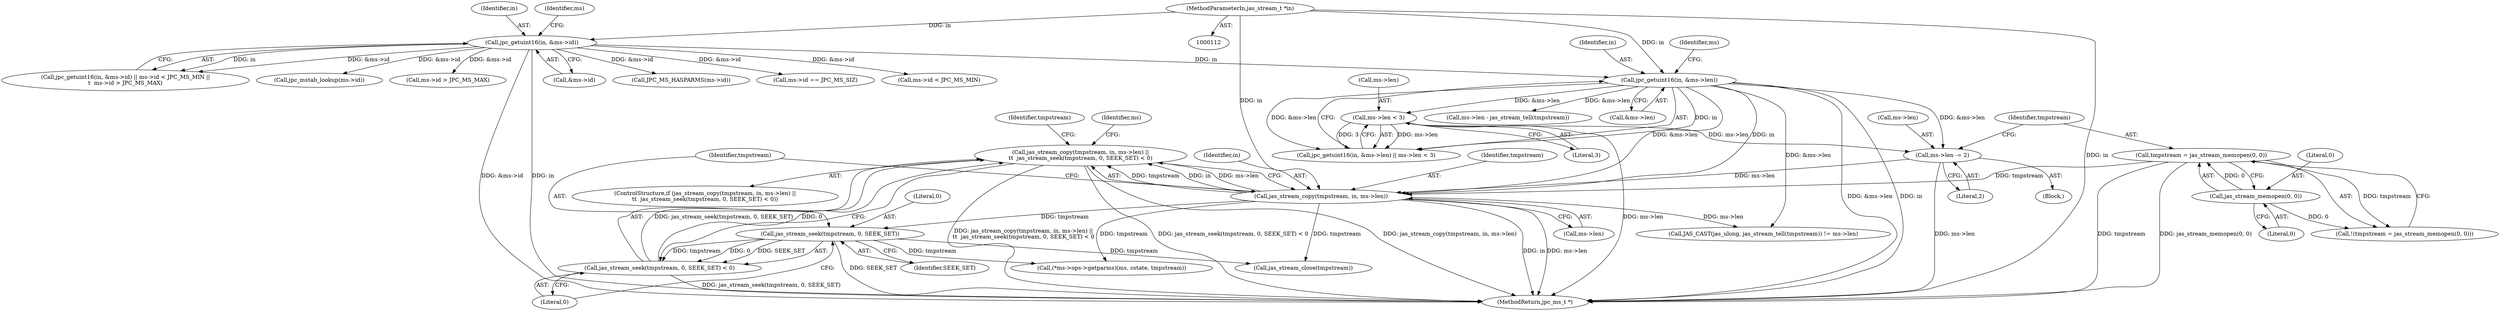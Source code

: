digraph "0_jasper_d42b2388f7f8e0332c846675133acea151fc557a_34@API" {
"1000208" [label="(Call,jas_stream_copy(tmpstream, in, ms->len) ||\n\t\t  jas_stream_seek(tmpstream, 0, SEEK_SET) < 0)"];
"1000209" [label="(Call,jas_stream_copy(tmpstream, in, ms->len))"];
"1000197" [label="(Call,tmpstream = jas_stream_memopen(0, 0))"];
"1000199" [label="(Call,jas_stream_memopen(0, 0))"];
"1000174" [label="(Call,jpc_getuint16(in, &ms->len))"];
"1000130" [label="(Call,jpc_getuint16(in, &ms->id))"];
"1000113" [label="(MethodParameterIn,jas_stream_t *in)"];
"1000190" [label="(Call,ms->len -= 2)"];
"1000180" [label="(Call,ms->len < 3)"];
"1000215" [label="(Call,jas_stream_seek(tmpstream, 0, SEEK_SET) < 0)"];
"1000216" [label="(Call,jas_stream_seek(tmpstream, 0, SEEK_SET))"];
"1000199" [label="(Call,jas_stream_memopen(0, 0))"];
"1000219" [label="(Identifier,SEEK_SET)"];
"1000142" [label="(Call,ms->id > JPC_MS_MAX)"];
"1000218" [label="(Literal,0)"];
"1000217" [label="(Identifier,tmpstream)"];
"1000175" [label="(Identifier,in)"];
"1000130" [label="(Call,jpc_getuint16(in, &ms->id))"];
"1000211" [label="(Identifier,in)"];
"1000129" [label="(Call,jpc_getuint16(in, &ms->id) || ms->id < JPC_MS_MIN ||\n\t  ms->id > JPC_MS_MAX)"];
"1000113" [label="(MethodParameterIn,jas_stream_t *in)"];
"1000200" [label="(Literal,0)"];
"1000139" [label="(Identifier,ms)"];
"1000254" [label="(Call,JAS_CAST(jas_ulong, jas_stream_tell(tmpstream)) != ms->len)"];
"1000207" [label="(ControlStructure,if (jas_stream_copy(tmpstream, in, ms->len) ||\n\t\t  jas_stream_seek(tmpstream, 0, SEEK_SET) < 0))"];
"1000265" [label="(Call,ms->len - jas_stream_tell(tmpstream))"];
"1000216" [label="(Call,jas_stream_seek(tmpstream, 0, SEEK_SET))"];
"1000208" [label="(Call,jas_stream_copy(tmpstream, in, ms->len) ||\n\t\t  jas_stream_seek(tmpstream, 0, SEEK_SET) < 0)"];
"1000212" [label="(Call,ms->len)"];
"1000132" [label="(Call,&ms->id)"];
"1000230" [label="(Identifier,ms)"];
"1000201" [label="(Literal,0)"];
"1000167" [label="(Call,JPC_MS_HASPARMS(ms->id))"];
"1000180" [label="(Call,ms->len < 3)"];
"1000210" [label="(Identifier,tmpstream)"];
"1000171" [label="(Block,)"];
"1000173" [label="(Call,jpc_getuint16(in, &ms->len) || ms->len < 3)"];
"1000289" [label="(Call,ms->id == JPC_MS_SIZ)"];
"1000220" [label="(Literal,0)"];
"1000174" [label="(Call,jpc_getuint16(in, &ms->len))"];
"1000176" [label="(Call,&ms->len)"];
"1000215" [label="(Call,jas_stream_seek(tmpstream, 0, SEEK_SET) < 0)"];
"1000308" [label="(MethodReturn,jpc_ms_t *)"];
"1000198" [label="(Identifier,tmpstream)"];
"1000222" [label="(Call,jas_stream_close(tmpstream))"];
"1000181" [label="(Call,ms->len)"];
"1000209" [label="(Call,jas_stream_copy(tmpstream, in, ms->len))"];
"1000191" [label="(Call,ms->len)"];
"1000196" [label="(Call,!(tmpstream = jas_stream_memopen(0, 0)))"];
"1000184" [label="(Literal,3)"];
"1000223" [label="(Identifier,tmpstream)"];
"1000190" [label="(Call,ms->len -= 2)"];
"1000131" [label="(Identifier,in)"];
"1000182" [label="(Identifier,ms)"];
"1000197" [label="(Call,tmpstream = jas_stream_memopen(0, 0))"];
"1000137" [label="(Call,ms->id < JPC_MS_MIN)"];
"1000154" [label="(Call,jpc_mstab_lookup(ms->id))"];
"1000194" [label="(Literal,2)"];
"1000229" [label="(Call,(*ms->ops->getparms)(ms, cstate, tmpstream))"];
"1000208" -> "1000207"  [label="AST: "];
"1000208" -> "1000209"  [label="CFG: "];
"1000208" -> "1000215"  [label="CFG: "];
"1000209" -> "1000208"  [label="AST: "];
"1000215" -> "1000208"  [label="AST: "];
"1000223" -> "1000208"  [label="CFG: "];
"1000230" -> "1000208"  [label="CFG: "];
"1000208" -> "1000308"  [label="DDG: jas_stream_copy(tmpstream, in, ms->len)"];
"1000208" -> "1000308"  [label="DDG: jas_stream_copy(tmpstream, in, ms->len) ||\n\t\t  jas_stream_seek(tmpstream, 0, SEEK_SET) < 0"];
"1000208" -> "1000308"  [label="DDG: jas_stream_seek(tmpstream, 0, SEEK_SET) < 0"];
"1000209" -> "1000208"  [label="DDG: tmpstream"];
"1000209" -> "1000208"  [label="DDG: in"];
"1000209" -> "1000208"  [label="DDG: ms->len"];
"1000215" -> "1000208"  [label="DDG: jas_stream_seek(tmpstream, 0, SEEK_SET)"];
"1000215" -> "1000208"  [label="DDG: 0"];
"1000209" -> "1000212"  [label="CFG: "];
"1000210" -> "1000209"  [label="AST: "];
"1000211" -> "1000209"  [label="AST: "];
"1000212" -> "1000209"  [label="AST: "];
"1000217" -> "1000209"  [label="CFG: "];
"1000209" -> "1000308"  [label="DDG: ms->len"];
"1000209" -> "1000308"  [label="DDG: in"];
"1000197" -> "1000209"  [label="DDG: tmpstream"];
"1000174" -> "1000209"  [label="DDG: in"];
"1000174" -> "1000209"  [label="DDG: &ms->len"];
"1000113" -> "1000209"  [label="DDG: in"];
"1000190" -> "1000209"  [label="DDG: ms->len"];
"1000209" -> "1000216"  [label="DDG: tmpstream"];
"1000209" -> "1000222"  [label="DDG: tmpstream"];
"1000209" -> "1000229"  [label="DDG: tmpstream"];
"1000209" -> "1000254"  [label="DDG: ms->len"];
"1000197" -> "1000196"  [label="AST: "];
"1000197" -> "1000199"  [label="CFG: "];
"1000198" -> "1000197"  [label="AST: "];
"1000199" -> "1000197"  [label="AST: "];
"1000196" -> "1000197"  [label="CFG: "];
"1000197" -> "1000308"  [label="DDG: jas_stream_memopen(0, 0)"];
"1000197" -> "1000308"  [label="DDG: tmpstream"];
"1000197" -> "1000196"  [label="DDG: tmpstream"];
"1000199" -> "1000197"  [label="DDG: 0"];
"1000199" -> "1000201"  [label="CFG: "];
"1000200" -> "1000199"  [label="AST: "];
"1000201" -> "1000199"  [label="AST: "];
"1000199" -> "1000196"  [label="DDG: 0"];
"1000174" -> "1000173"  [label="AST: "];
"1000174" -> "1000176"  [label="CFG: "];
"1000175" -> "1000174"  [label="AST: "];
"1000176" -> "1000174"  [label="AST: "];
"1000182" -> "1000174"  [label="CFG: "];
"1000173" -> "1000174"  [label="CFG: "];
"1000174" -> "1000308"  [label="DDG: &ms->len"];
"1000174" -> "1000308"  [label="DDG: in"];
"1000174" -> "1000173"  [label="DDG: in"];
"1000174" -> "1000173"  [label="DDG: &ms->len"];
"1000130" -> "1000174"  [label="DDG: in"];
"1000113" -> "1000174"  [label="DDG: in"];
"1000174" -> "1000180"  [label="DDG: &ms->len"];
"1000174" -> "1000190"  [label="DDG: &ms->len"];
"1000174" -> "1000254"  [label="DDG: &ms->len"];
"1000174" -> "1000265"  [label="DDG: &ms->len"];
"1000130" -> "1000129"  [label="AST: "];
"1000130" -> "1000132"  [label="CFG: "];
"1000131" -> "1000130"  [label="AST: "];
"1000132" -> "1000130"  [label="AST: "];
"1000139" -> "1000130"  [label="CFG: "];
"1000129" -> "1000130"  [label="CFG: "];
"1000130" -> "1000308"  [label="DDG: &ms->id"];
"1000130" -> "1000308"  [label="DDG: in"];
"1000130" -> "1000129"  [label="DDG: in"];
"1000130" -> "1000129"  [label="DDG: &ms->id"];
"1000113" -> "1000130"  [label="DDG: in"];
"1000130" -> "1000137"  [label="DDG: &ms->id"];
"1000130" -> "1000142"  [label="DDG: &ms->id"];
"1000130" -> "1000154"  [label="DDG: &ms->id"];
"1000130" -> "1000167"  [label="DDG: &ms->id"];
"1000130" -> "1000289"  [label="DDG: &ms->id"];
"1000113" -> "1000112"  [label="AST: "];
"1000113" -> "1000308"  [label="DDG: in"];
"1000190" -> "1000171"  [label="AST: "];
"1000190" -> "1000194"  [label="CFG: "];
"1000191" -> "1000190"  [label="AST: "];
"1000194" -> "1000190"  [label="AST: "];
"1000198" -> "1000190"  [label="CFG: "];
"1000190" -> "1000308"  [label="DDG: ms->len"];
"1000180" -> "1000190"  [label="DDG: ms->len"];
"1000180" -> "1000173"  [label="AST: "];
"1000180" -> "1000184"  [label="CFG: "];
"1000181" -> "1000180"  [label="AST: "];
"1000184" -> "1000180"  [label="AST: "];
"1000173" -> "1000180"  [label="CFG: "];
"1000180" -> "1000308"  [label="DDG: ms->len"];
"1000180" -> "1000173"  [label="DDG: ms->len"];
"1000180" -> "1000173"  [label="DDG: 3"];
"1000215" -> "1000220"  [label="CFG: "];
"1000216" -> "1000215"  [label="AST: "];
"1000220" -> "1000215"  [label="AST: "];
"1000215" -> "1000308"  [label="DDG: jas_stream_seek(tmpstream, 0, SEEK_SET)"];
"1000216" -> "1000215"  [label="DDG: tmpstream"];
"1000216" -> "1000215"  [label="DDG: 0"];
"1000216" -> "1000215"  [label="DDG: SEEK_SET"];
"1000216" -> "1000219"  [label="CFG: "];
"1000217" -> "1000216"  [label="AST: "];
"1000218" -> "1000216"  [label="AST: "];
"1000219" -> "1000216"  [label="AST: "];
"1000220" -> "1000216"  [label="CFG: "];
"1000216" -> "1000308"  [label="DDG: SEEK_SET"];
"1000216" -> "1000222"  [label="DDG: tmpstream"];
"1000216" -> "1000229"  [label="DDG: tmpstream"];
}
